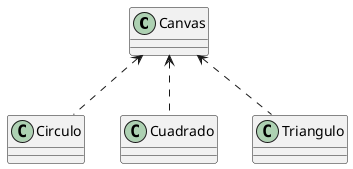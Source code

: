 @startuml

class Canvas
class Circulo
class Cuadrado
class Triangulo

Canvas <.. Circulo
Canvas <.. Triangulo
Canvas <.. Cuadrado

@end